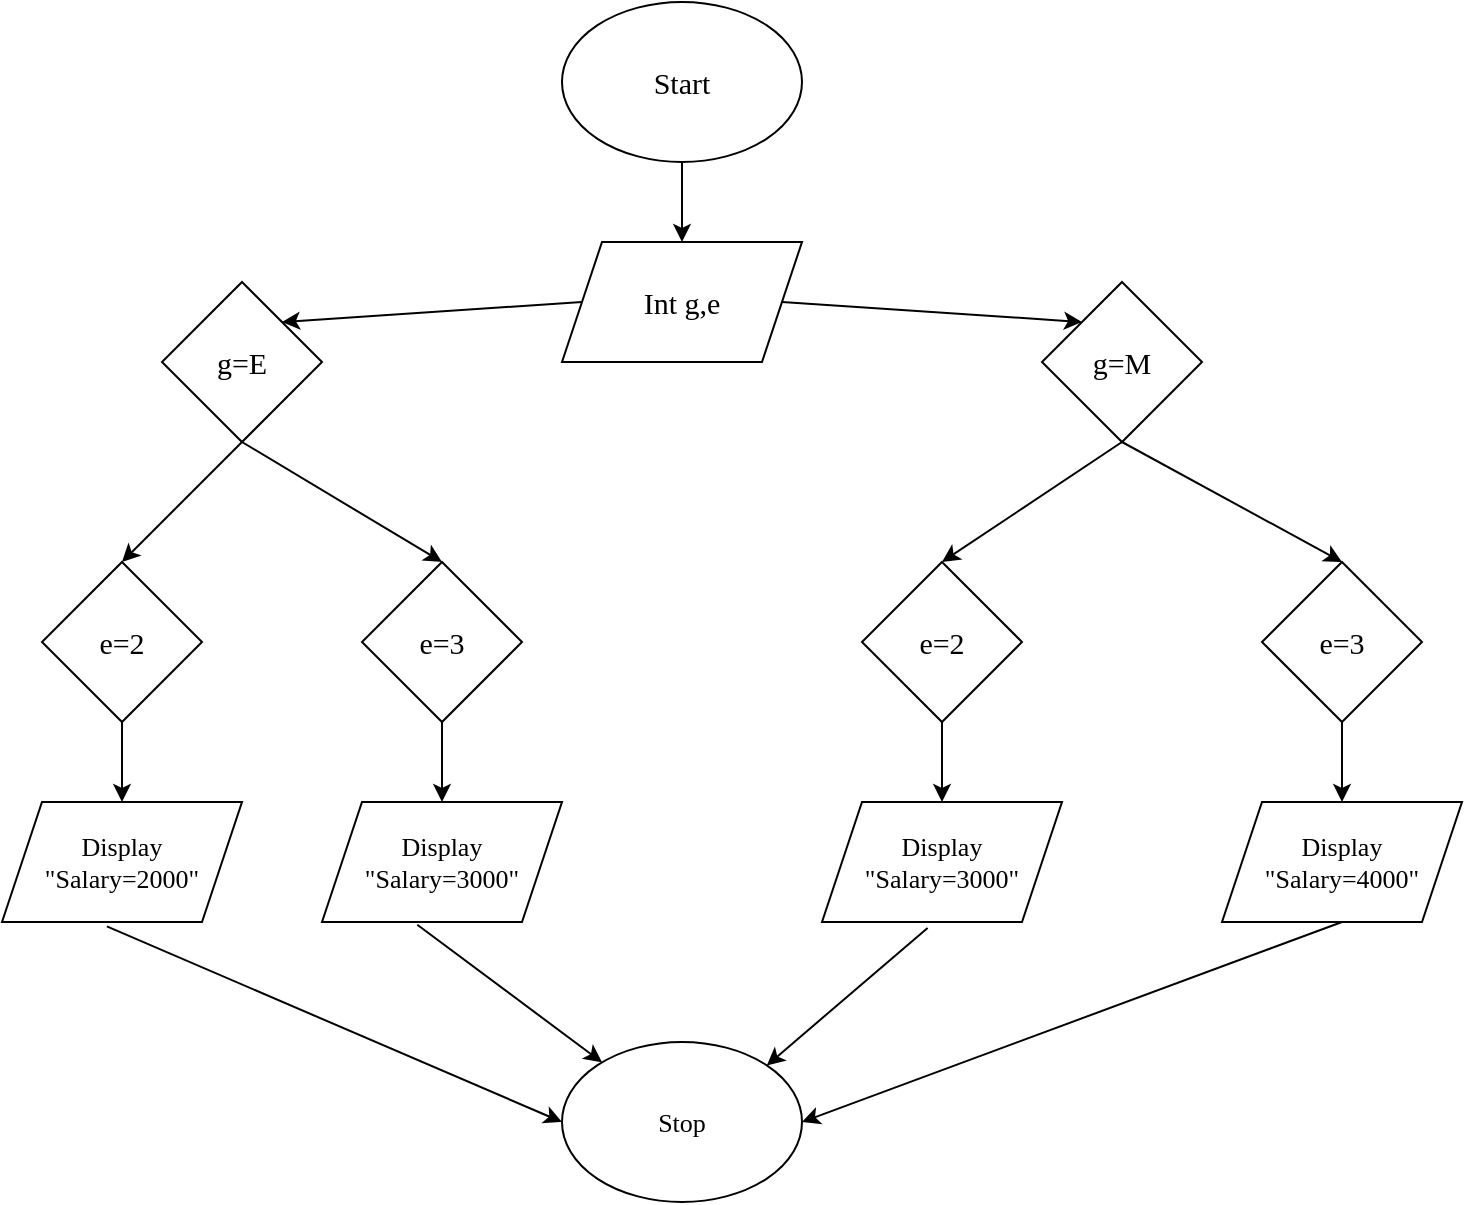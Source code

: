 <mxfile version="14.4.3" type="github">
  <diagram id="prtHgNgQTEPvFCAcTncT" name="Page-1">
    <mxGraphModel dx="1038" dy="548" grid="1" gridSize="10" guides="1" tooltips="1" connect="1" arrows="1" fold="1" page="1" pageScale="1" pageWidth="827" pageHeight="1169" math="0" shadow="0">
      <root>
        <mxCell id="0" />
        <mxCell id="1" parent="0" />
        <mxCell id="eWq69R1YzpQnPNvlTiTd-1" value="Start" style="ellipse;whiteSpace=wrap;html=1;fontFamily=Times New Roman;fontSize=15;" vertex="1" parent="1">
          <mxGeometry x="320" y="40" width="120" height="80" as="geometry" />
        </mxCell>
        <mxCell id="eWq69R1YzpQnPNvlTiTd-5" value="" style="endArrow=classic;html=1;fontFamily=Times New Roman;fontSize=15;exitX=1;exitY=0.5;exitDx=0;exitDy=0;entryX=0;entryY=0;entryDx=0;entryDy=0;" edge="1" parent="1" source="eWq69R1YzpQnPNvlTiTd-21" target="eWq69R1YzpQnPNvlTiTd-10">
          <mxGeometry width="50" height="50" relative="1" as="geometry">
            <mxPoint x="440" y="190" as="sourcePoint" />
            <mxPoint x="520" y="200" as="targetPoint" />
          </mxGeometry>
        </mxCell>
        <mxCell id="eWq69R1YzpQnPNvlTiTd-6" value="" style="endArrow=classic;html=1;fontFamily=Times New Roman;fontSize=15;exitX=0.5;exitY=1;exitDx=0;exitDy=0;" edge="1" parent="1" source="eWq69R1YzpQnPNvlTiTd-1">
          <mxGeometry width="50" height="50" relative="1" as="geometry">
            <mxPoint x="390" y="310" as="sourcePoint" />
            <mxPoint x="380" y="160" as="targetPoint" />
          </mxGeometry>
        </mxCell>
        <mxCell id="eWq69R1YzpQnPNvlTiTd-9" value="" style="endArrow=classic;html=1;fontFamily=Times New Roman;fontSize=15;exitX=0;exitY=0.5;exitDx=0;exitDy=0;entryX=1;entryY=0;entryDx=0;entryDy=0;" edge="1" parent="1" target="eWq69R1YzpQnPNvlTiTd-11">
          <mxGeometry width="50" height="50" relative="1" as="geometry">
            <mxPoint x="330" y="190" as="sourcePoint" />
            <mxPoint x="250" y="200" as="targetPoint" />
          </mxGeometry>
        </mxCell>
        <mxCell id="eWq69R1YzpQnPNvlTiTd-10" value="g=M" style="rhombus;whiteSpace=wrap;html=1;fontFamily=Times New Roman;fontSize=15;" vertex="1" parent="1">
          <mxGeometry x="560" y="180" width="80" height="80" as="geometry" />
        </mxCell>
        <mxCell id="eWq69R1YzpQnPNvlTiTd-11" value="g=E" style="rhombus;whiteSpace=wrap;html=1;fontFamily=Times New Roman;fontSize=15;" vertex="1" parent="1">
          <mxGeometry x="120" y="180" width="80" height="80" as="geometry" />
        </mxCell>
        <mxCell id="eWq69R1YzpQnPNvlTiTd-12" value="" style="endArrow=classic;html=1;fontFamily=Times New Roman;fontSize=15;exitX=0.5;exitY=1;exitDx=0;exitDy=0;entryX=0.5;entryY=0;entryDx=0;entryDy=0;" edge="1" parent="1" source="eWq69R1YzpQnPNvlTiTd-11" target="eWq69R1YzpQnPNvlTiTd-26">
          <mxGeometry width="50" height="50" relative="1" as="geometry">
            <mxPoint x="390" y="310" as="sourcePoint" />
            <mxPoint x="220" y="320" as="targetPoint" />
          </mxGeometry>
        </mxCell>
        <mxCell id="eWq69R1YzpQnPNvlTiTd-14" value="" style="endArrow=classic;html=1;fontFamily=Times New Roman;fontSize=15;exitX=0.5;exitY=1;exitDx=0;exitDy=0;entryX=0.5;entryY=0;entryDx=0;entryDy=0;" edge="1" parent="1" source="eWq69R1YzpQnPNvlTiTd-10" target="eWq69R1YzpQnPNvlTiTd-27">
          <mxGeometry width="50" height="50" relative="1" as="geometry">
            <mxPoint x="390" y="310" as="sourcePoint" />
            <mxPoint x="540" y="320" as="targetPoint" />
          </mxGeometry>
        </mxCell>
        <mxCell id="eWq69R1YzpQnPNvlTiTd-19" value="" style="endArrow=classic;html=1;fontFamily=Times New Roman;fontSize=15;exitX=0.5;exitY=1;exitDx=0;exitDy=0;" edge="1" parent="1" source="eWq69R1YzpQnPNvlTiTd-26">
          <mxGeometry width="50" height="50" relative="1" as="geometry">
            <mxPoint x="220" y="380" as="sourcePoint" />
            <mxPoint x="100" y="440" as="targetPoint" />
          </mxGeometry>
        </mxCell>
        <mxCell id="eWq69R1YzpQnPNvlTiTd-21" value="Int g,e" style="shape=parallelogram;perimeter=parallelogramPerimeter;whiteSpace=wrap;html=1;fixedSize=1;fontSize=15;fontFamily=Times New Roman;" vertex="1" parent="1">
          <mxGeometry x="320" y="160" width="120" height="60" as="geometry" />
        </mxCell>
        <mxCell id="eWq69R1YzpQnPNvlTiTd-24" value="" style="endArrow=classic;html=1;fontFamily=Times New Roman;fontSize=15;exitX=0.5;exitY=1;exitDx=0;exitDy=0;" edge="1" parent="1" source="eWq69R1YzpQnPNvlTiTd-27" target="eWq69R1YzpQnPNvlTiTd-38">
          <mxGeometry width="50" height="50" relative="1" as="geometry">
            <mxPoint x="540" y="380" as="sourcePoint" />
            <mxPoint x="480" y="440" as="targetPoint" />
          </mxGeometry>
        </mxCell>
        <mxCell id="eWq69R1YzpQnPNvlTiTd-26" value="e=2" style="rhombus;whiteSpace=wrap;html=1;fontFamily=Times New Roman;fontSize=15;" vertex="1" parent="1">
          <mxGeometry x="60" y="320" width="80" height="80" as="geometry" />
        </mxCell>
        <mxCell id="eWq69R1YzpQnPNvlTiTd-27" value="e=2" style="rhombus;whiteSpace=wrap;html=1;fontFamily=Times New Roman;fontSize=15;" vertex="1" parent="1">
          <mxGeometry x="470" y="320" width="80" height="80" as="geometry" />
        </mxCell>
        <mxCell id="eWq69R1YzpQnPNvlTiTd-28" value="" style="endArrow=classic;html=1;fontFamily=Times New Roman;fontSize=15;entryX=0.5;entryY=0;entryDx=0;entryDy=0;" edge="1" parent="1" target="eWq69R1YzpQnPNvlTiTd-35">
          <mxGeometry width="50" height="50" relative="1" as="geometry">
            <mxPoint x="160" y="260" as="sourcePoint" />
            <mxPoint x="220" y="320" as="targetPoint" />
          </mxGeometry>
        </mxCell>
        <mxCell id="eWq69R1YzpQnPNvlTiTd-33" value="" style="endArrow=classic;html=1;fontFamily=Times New Roman;fontSize=15;entryX=0.5;entryY=0;entryDx=0;entryDy=0;" edge="1" parent="1" target="eWq69R1YzpQnPNvlTiTd-34">
          <mxGeometry width="50" height="50" relative="1" as="geometry">
            <mxPoint x="600" y="260" as="sourcePoint" />
            <mxPoint x="660" y="320" as="targetPoint" />
          </mxGeometry>
        </mxCell>
        <mxCell id="eWq69R1YzpQnPNvlTiTd-41" style="edgeStyle=orthogonalEdgeStyle;rounded=0;orthogonalLoop=1;jettySize=auto;html=1;exitX=0.5;exitY=1;exitDx=0;exitDy=0;fontFamily=Times New Roman;fontSize=13;entryX=0.5;entryY=0;entryDx=0;entryDy=0;" edge="1" parent="1" source="eWq69R1YzpQnPNvlTiTd-34" target="eWq69R1YzpQnPNvlTiTd-39">
          <mxGeometry relative="1" as="geometry">
            <mxPoint x="700" y="410" as="targetPoint" />
          </mxGeometry>
        </mxCell>
        <mxCell id="eWq69R1YzpQnPNvlTiTd-34" value="e=3" style="rhombus;whiteSpace=wrap;html=1;fontFamily=Times New Roman;fontSize=15;" vertex="1" parent="1">
          <mxGeometry x="670" y="320" width="80" height="80" as="geometry" />
        </mxCell>
        <mxCell id="eWq69R1YzpQnPNvlTiTd-35" value="e=3" style="rhombus;whiteSpace=wrap;html=1;fontFamily=Times New Roman;fontSize=15;" vertex="1" parent="1">
          <mxGeometry x="220" y="320" width="80" height="80" as="geometry" />
        </mxCell>
        <mxCell id="eWq69R1YzpQnPNvlTiTd-36" value="Display &quot;Salary=2000&quot;" style="shape=parallelogram;perimeter=parallelogramPerimeter;whiteSpace=wrap;html=1;fixedSize=1;fontFamily=Times New Roman;fontSize=13;" vertex="1" parent="1">
          <mxGeometry x="40" y="440" width="120" height="60" as="geometry" />
        </mxCell>
        <mxCell id="eWq69R1YzpQnPNvlTiTd-37" value="Display &quot;Salary=3000&quot;" style="shape=parallelogram;perimeter=parallelogramPerimeter;whiteSpace=wrap;html=1;fixedSize=1;fontFamily=Times New Roman;fontSize=13;" vertex="1" parent="1">
          <mxGeometry x="200" y="440" width="120" height="60" as="geometry" />
        </mxCell>
        <mxCell id="eWq69R1YzpQnPNvlTiTd-38" value="Display &quot;Salary=3000&quot;" style="shape=parallelogram;perimeter=parallelogramPerimeter;whiteSpace=wrap;html=1;fixedSize=1;fontFamily=Times New Roman;fontSize=13;" vertex="1" parent="1">
          <mxGeometry x="450" y="440" width="120" height="60" as="geometry" />
        </mxCell>
        <mxCell id="eWq69R1YzpQnPNvlTiTd-39" value="Display &quot;Salary=4000&quot;" style="shape=parallelogram;perimeter=parallelogramPerimeter;whiteSpace=wrap;html=1;fixedSize=1;fontFamily=Times New Roman;fontSize=13;" vertex="1" parent="1">
          <mxGeometry x="650" y="440" width="120" height="60" as="geometry" />
        </mxCell>
        <mxCell id="eWq69R1YzpQnPNvlTiTd-40" value="" style="endArrow=classic;html=1;fontFamily=Times New Roman;fontSize=13;exitX=0.5;exitY=1;exitDx=0;exitDy=0;entryX=0.5;entryY=0;entryDx=0;entryDy=0;" edge="1" parent="1" source="eWq69R1YzpQnPNvlTiTd-35" target="eWq69R1YzpQnPNvlTiTd-37">
          <mxGeometry width="50" height="50" relative="1" as="geometry">
            <mxPoint x="390" y="400" as="sourcePoint" />
            <mxPoint x="440" y="350" as="targetPoint" />
          </mxGeometry>
        </mxCell>
        <mxCell id="eWq69R1YzpQnPNvlTiTd-42" value="Stop" style="ellipse;whiteSpace=wrap;html=1;fontFamily=Times New Roman;fontSize=13;" vertex="1" parent="1">
          <mxGeometry x="320" y="560" width="120" height="80" as="geometry" />
        </mxCell>
        <mxCell id="eWq69R1YzpQnPNvlTiTd-43" value="" style="endArrow=classic;html=1;fontFamily=Times New Roman;fontSize=13;exitX=0.437;exitY=1.037;exitDx=0;exitDy=0;exitPerimeter=0;entryX=0;entryY=0.5;entryDx=0;entryDy=0;" edge="1" parent="1" source="eWq69R1YzpQnPNvlTiTd-36" target="eWq69R1YzpQnPNvlTiTd-42">
          <mxGeometry width="50" height="50" relative="1" as="geometry">
            <mxPoint x="390" y="500" as="sourcePoint" />
            <mxPoint x="440" y="450" as="targetPoint" />
          </mxGeometry>
        </mxCell>
        <mxCell id="eWq69R1YzpQnPNvlTiTd-44" value="" style="endArrow=classic;html=1;fontFamily=Times New Roman;fontSize=13;exitX=0.397;exitY=1.023;exitDx=0;exitDy=0;exitPerimeter=0;" edge="1" parent="1" source="eWq69R1YzpQnPNvlTiTd-37" target="eWq69R1YzpQnPNvlTiTd-42">
          <mxGeometry width="50" height="50" relative="1" as="geometry">
            <mxPoint x="390" y="500" as="sourcePoint" />
            <mxPoint x="440" y="450" as="targetPoint" />
          </mxGeometry>
        </mxCell>
        <mxCell id="eWq69R1YzpQnPNvlTiTd-45" value="" style="endArrow=classic;html=1;fontFamily=Times New Roman;fontSize=13;exitX=0.44;exitY=1.05;exitDx=0;exitDy=0;exitPerimeter=0;entryX=1;entryY=0;entryDx=0;entryDy=0;" edge="1" parent="1" source="eWq69R1YzpQnPNvlTiTd-38" target="eWq69R1YzpQnPNvlTiTd-42">
          <mxGeometry width="50" height="50" relative="1" as="geometry">
            <mxPoint x="390" y="500" as="sourcePoint" />
            <mxPoint x="440" y="450" as="targetPoint" />
          </mxGeometry>
        </mxCell>
        <mxCell id="eWq69R1YzpQnPNvlTiTd-46" value="" style="endArrow=classic;html=1;fontFamily=Times New Roman;fontSize=13;exitX=0.5;exitY=1;exitDx=0;exitDy=0;entryX=1;entryY=0.5;entryDx=0;entryDy=0;" edge="1" parent="1" source="eWq69R1YzpQnPNvlTiTd-39" target="eWq69R1YzpQnPNvlTiTd-42">
          <mxGeometry width="50" height="50" relative="1" as="geometry">
            <mxPoint x="390" y="500" as="sourcePoint" />
            <mxPoint x="440" y="450" as="targetPoint" />
          </mxGeometry>
        </mxCell>
      </root>
    </mxGraphModel>
  </diagram>
</mxfile>

